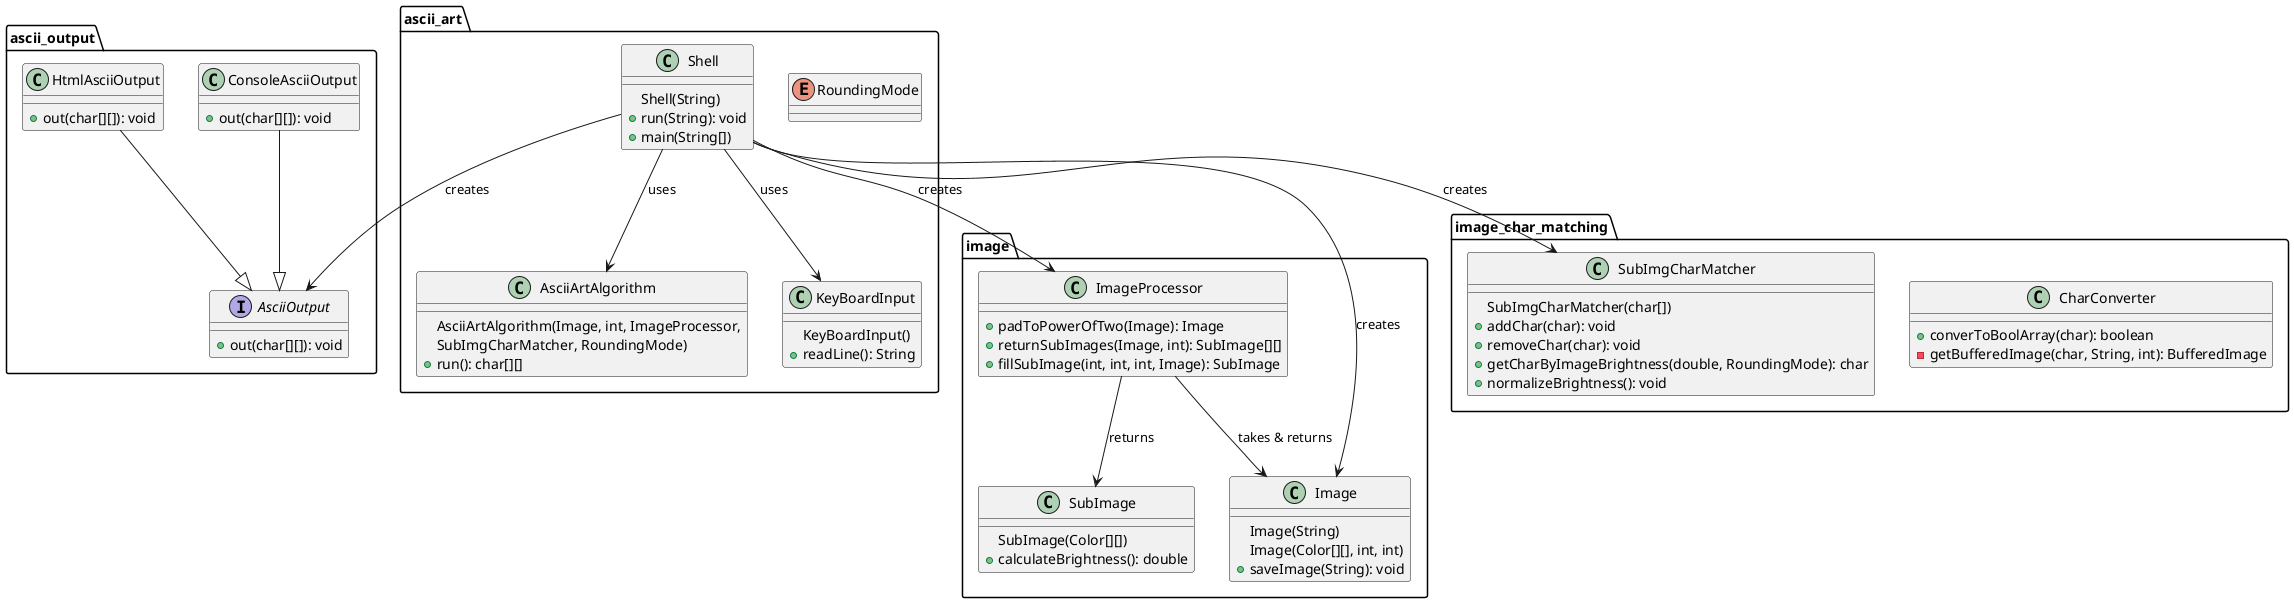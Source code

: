 @startuml

package "ascii_output"{
    interface AsciiOutput{
        +out(char[][]): void
    }

    class ConsoleAsciiOutput{
        +out(char[][]): void
    }

    class HtmlAsciiOutput{
        +out(char[][]): void
    }

    ConsoleAsciiOutput --|> AsciiOutput
    HtmlAsciiOutput --|> AsciiOutput
}

package "image"{
    class Image{
        Image(String)
        Image(Color[][], int, int)
        +saveImage(String): void
    }

    class ImageProcessor{
        +padToPowerOfTwo(Image): Image
        +returnSubImages(Image, int): SubImage[][]
        +fillSubImage(int, int, int, Image): SubImage
    }

    class SubImage{
        SubImage(Color[][])
        +calculateBrightness(): double
    }

    ImageProcessor --> Image : takes & returns
    ImageProcessor --> SubImage : returns
}

package "image_char_matching"{
    class CharConverter{
        +converToBoolArray(char): boolean
        -getBufferedImage(char, String, int): BufferedImage
    }

    class SubImgCharMatcher{
        SubImgCharMatcher(char[])
        +addChar(char): void
        +removeChar(char): void
        +getCharByImageBrightness(double, RoundingMode): char
        +normalizeBrightness(): void
    }
}

package "ascii_art"{
    enum RoundingMode
    class AsciiArtAlgorithm{
        AsciiArtAlgorithm(Image, int, ImageProcessor,
        SubImgCharMatcher, RoundingMode)
        +run(): char[][]
    }

    class KeyBoardInput{
        KeyBoardInput()
        +readLine(): String
    }

    class Shell{
        Shell(String)
        +run(String): void
        +main(String[])
    }

    Shell --> AsciiArtAlgorithm: uses
    Shell --> KeyBoardInput: uses
    Shell --> Image: creates
    Shell --> ImageProcessor: creates
    Shell --> SubImgCharMatcher: creates
    Shell --> AsciiOutput: creates

}

@enduml